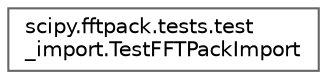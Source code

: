 digraph "Graphical Class Hierarchy"
{
 // LATEX_PDF_SIZE
  bgcolor="transparent";
  edge [fontname=Helvetica,fontsize=10,labelfontname=Helvetica,labelfontsize=10];
  node [fontname=Helvetica,fontsize=10,shape=box,height=0.2,width=0.4];
  rankdir="LR";
  Node0 [id="Node000000",label="scipy.fftpack.tests.test\l_import.TestFFTPackImport",height=0.2,width=0.4,color="grey40", fillcolor="white", style="filled",URL="$df/d52/classscipy_1_1fftpack_1_1tests_1_1test__import_1_1TestFFTPackImport.html",tooltip=" "];
}
